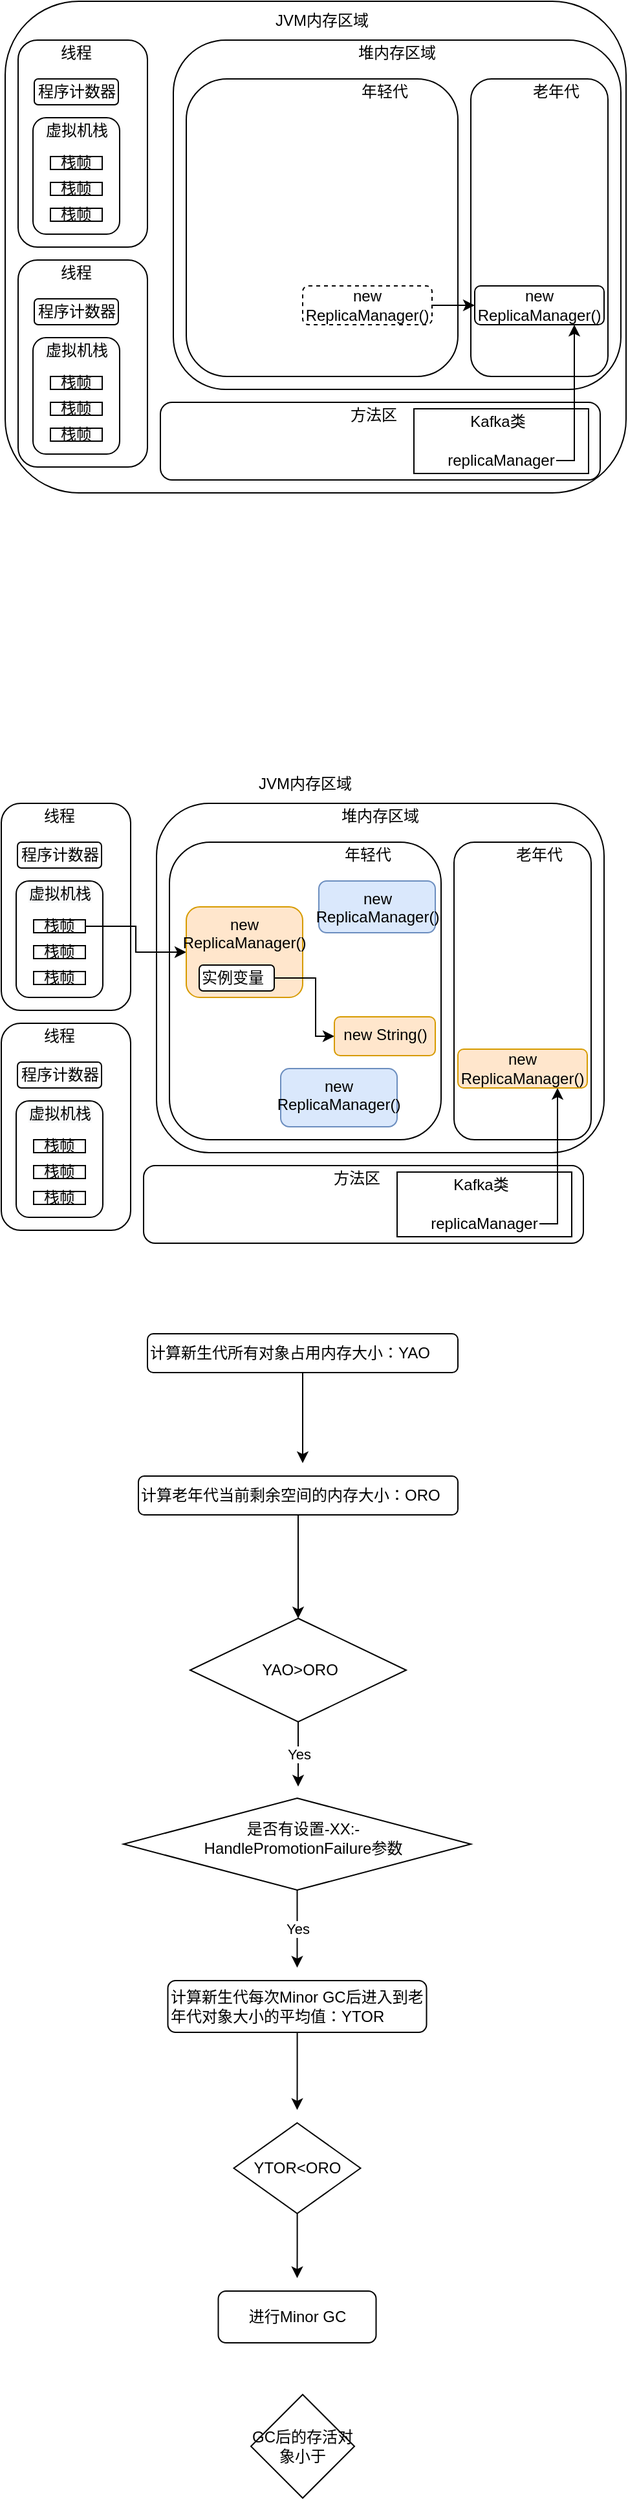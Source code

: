 <mxfile version="14.6.12" type="github">
  <diagram id="3cSUo8mkEh30zOjuuMmQ" name="第 1 页">
    <mxGraphModel dx="818" dy="431" grid="1" gridSize="10" guides="1" tooltips="1" connect="1" arrows="1" fold="1" page="1" pageScale="1" pageWidth="827" pageHeight="1169" math="0" shadow="0">
      <root>
        <mxCell id="0" />
        <mxCell id="1" parent="0" />
        <mxCell id="Jw71TVN6W6FtyC4FtGJe-1" value="" style="rounded=1;whiteSpace=wrap;html=1;" parent="1" vertex="1">
          <mxGeometry x="100" y="320" width="480" height="380" as="geometry" />
        </mxCell>
        <mxCell id="Jw71TVN6W6FtyC4FtGJe-2" value="JVM内存区域" style="text;html=1;strokeColor=none;fillColor=none;align=center;verticalAlign=middle;whiteSpace=wrap;rounded=0;" parent="1" vertex="1">
          <mxGeometry x="300" y="320" width="90" height="30" as="geometry" />
        </mxCell>
        <mxCell id="Jw71TVN6W6FtyC4FtGJe-3" value="" style="rounded=1;whiteSpace=wrap;html=1;" parent="1" vertex="1">
          <mxGeometry x="230" y="350" width="346" height="270" as="geometry" />
        </mxCell>
        <mxCell id="Jw71TVN6W6FtyC4FtGJe-4" value="堆内存区域" style="text;html=1;strokeColor=none;fillColor=none;align=center;verticalAlign=middle;whiteSpace=wrap;rounded=0;" parent="1" vertex="1">
          <mxGeometry x="365" y="350" width="76" height="20" as="geometry" />
        </mxCell>
        <mxCell id="Jw71TVN6W6FtyC4FtGJe-5" value="" style="rounded=1;whiteSpace=wrap;html=1;" parent="1" vertex="1">
          <mxGeometry x="240" y="380" width="210" height="230" as="geometry" />
        </mxCell>
        <mxCell id="Jw71TVN6W6FtyC4FtGJe-6" value="" style="rounded=1;whiteSpace=wrap;html=1;" parent="1" vertex="1">
          <mxGeometry x="460" y="380" width="106" height="230" as="geometry" />
        </mxCell>
        <mxCell id="Jw71TVN6W6FtyC4FtGJe-7" value="年轻代" style="text;html=1;strokeColor=none;fillColor=none;align=center;verticalAlign=middle;whiteSpace=wrap;rounded=0;" parent="1" vertex="1">
          <mxGeometry x="371" y="380" width="45" height="20" as="geometry" />
        </mxCell>
        <mxCell id="Jw71TVN6W6FtyC4FtGJe-8" value="老年代" style="text;html=1;strokeColor=none;fillColor=none;align=center;verticalAlign=middle;whiteSpace=wrap;rounded=0;" parent="1" vertex="1">
          <mxGeometry x="506" y="380" width="40" height="20" as="geometry" />
        </mxCell>
        <mxCell id="Jw71TVN6W6FtyC4FtGJe-9" value="" style="rounded=1;whiteSpace=wrap;html=1;" parent="1" vertex="1">
          <mxGeometry x="220" y="630" width="340" height="60" as="geometry" />
        </mxCell>
        <mxCell id="Jw71TVN6W6FtyC4FtGJe-10" value="" style="rounded=1;whiteSpace=wrap;html=1;" parent="1" vertex="1">
          <mxGeometry x="110" y="350" width="100" height="160" as="geometry" />
        </mxCell>
        <mxCell id="Jw71TVN6W6FtyC4FtGJe-11" value="线程" style="text;html=1;strokeColor=none;fillColor=none;align=center;verticalAlign=middle;whiteSpace=wrap;rounded=0;" parent="1" vertex="1">
          <mxGeometry x="135" y="350" width="40" height="20" as="geometry" />
        </mxCell>
        <mxCell id="Jw71TVN6W6FtyC4FtGJe-12" value="程序计数器" style="rounded=1;whiteSpace=wrap;html=1;" parent="1" vertex="1">
          <mxGeometry x="122.5" y="380" width="65" height="20" as="geometry" />
        </mxCell>
        <mxCell id="Jw71TVN6W6FtyC4FtGJe-13" value="" style="rounded=1;whiteSpace=wrap;html=1;" parent="1" vertex="1">
          <mxGeometry x="121.5" y="410" width="67" height="90" as="geometry" />
        </mxCell>
        <mxCell id="Jw71TVN6W6FtyC4FtGJe-14" value="&#xa;&#xa;&lt;span style=&quot;color: rgb(0, 0, 0); font-family: helvetica; font-size: 12px; font-style: normal; font-weight: 400; letter-spacing: normal; text-align: center; text-indent: 0px; text-transform: none; word-spacing: 0px; background-color: rgb(248, 249, 250); display: inline; float: none;&quot;&gt;虚拟机栈&lt;/span&gt;&#xa;&#xa;" style="text;html=1;strokeColor=none;fillColor=none;align=center;verticalAlign=middle;whiteSpace=wrap;rounded=0;" parent="1" vertex="1">
          <mxGeometry x="128.5" y="410" width="53" height="20" as="geometry" />
        </mxCell>
        <mxCell id="Jw71TVN6W6FtyC4FtGJe-15" value="栈帧" style="rounded=0;whiteSpace=wrap;html=1;" parent="1" vertex="1">
          <mxGeometry x="135" y="440" width="40" height="10" as="geometry" />
        </mxCell>
        <mxCell id="Jw71TVN6W6FtyC4FtGJe-16" value="栈帧" style="rounded=0;whiteSpace=wrap;html=1;" parent="1" vertex="1">
          <mxGeometry x="135" y="460" width="40" height="10" as="geometry" />
        </mxCell>
        <mxCell id="Jw71TVN6W6FtyC4FtGJe-17" value="栈帧" style="rounded=0;whiteSpace=wrap;html=1;" parent="1" vertex="1">
          <mxGeometry x="135" y="480" width="40" height="10" as="geometry" />
        </mxCell>
        <mxCell id="Jw71TVN6W6FtyC4FtGJe-19" value="" style="rounded=1;whiteSpace=wrap;html=1;" parent="1" vertex="1">
          <mxGeometry x="110" y="520" width="100" height="160" as="geometry" />
        </mxCell>
        <mxCell id="Jw71TVN6W6FtyC4FtGJe-20" value="线程" style="text;html=1;strokeColor=none;fillColor=none;align=center;verticalAlign=middle;whiteSpace=wrap;rounded=0;" parent="1" vertex="1">
          <mxGeometry x="135" y="520" width="40" height="20" as="geometry" />
        </mxCell>
        <mxCell id="Jw71TVN6W6FtyC4FtGJe-21" value="程序计数器" style="rounded=1;whiteSpace=wrap;html=1;" parent="1" vertex="1">
          <mxGeometry x="122.5" y="550" width="65" height="20" as="geometry" />
        </mxCell>
        <mxCell id="Jw71TVN6W6FtyC4FtGJe-22" value="" style="rounded=1;whiteSpace=wrap;html=1;" parent="1" vertex="1">
          <mxGeometry x="121.5" y="580" width="67" height="90" as="geometry" />
        </mxCell>
        <mxCell id="Jw71TVN6W6FtyC4FtGJe-23" value="&#xa;&#xa;&lt;span style=&quot;color: rgb(0, 0, 0); font-family: helvetica; font-size: 12px; font-style: normal; font-weight: 400; letter-spacing: normal; text-align: center; text-indent: 0px; text-transform: none; word-spacing: 0px; background-color: rgb(248, 249, 250); display: inline; float: none;&quot;&gt;虚拟机栈&lt;/span&gt;&#xa;&#xa;" style="text;html=1;strokeColor=none;fillColor=none;align=center;verticalAlign=middle;whiteSpace=wrap;rounded=0;" parent="1" vertex="1">
          <mxGeometry x="128.5" y="580" width="53" height="20" as="geometry" />
        </mxCell>
        <mxCell id="Jw71TVN6W6FtyC4FtGJe-24" value="栈帧" style="rounded=0;whiteSpace=wrap;html=1;" parent="1" vertex="1">
          <mxGeometry x="135" y="610" width="40" height="10" as="geometry" />
        </mxCell>
        <mxCell id="Jw71TVN6W6FtyC4FtGJe-25" value="栈帧" style="rounded=0;whiteSpace=wrap;html=1;" parent="1" vertex="1">
          <mxGeometry x="135" y="630" width="40" height="10" as="geometry" />
        </mxCell>
        <mxCell id="Jw71TVN6W6FtyC4FtGJe-26" value="栈帧" style="rounded=0;whiteSpace=wrap;html=1;" parent="1" vertex="1">
          <mxGeometry x="135" y="650" width="40" height="10" as="geometry" />
        </mxCell>
        <mxCell id="Jw71TVN6W6FtyC4FtGJe-27" value="方法区" style="text;html=1;strokeColor=none;fillColor=none;align=center;verticalAlign=middle;whiteSpace=wrap;rounded=0;" parent="1" vertex="1">
          <mxGeometry x="365" y="630" width="40" height="20" as="geometry" />
        </mxCell>
        <mxCell id="Jw71TVN6W6FtyC4FtGJe-28" value="" style="rounded=0;whiteSpace=wrap;html=1;" parent="1" vertex="1">
          <mxGeometry x="416" y="635" width="135" height="50" as="geometry" />
        </mxCell>
        <mxCell id="Jw71TVN6W6FtyC4FtGJe-29" value="Kafka类" style="text;html=1;strokeColor=none;fillColor=none;align=center;verticalAlign=middle;whiteSpace=wrap;rounded=0;" parent="1" vertex="1">
          <mxGeometry x="451" y="635" width="60" height="20" as="geometry" />
        </mxCell>
        <mxCell id="Jw71TVN6W6FtyC4FtGJe-34" style="edgeStyle=orthogonalEdgeStyle;rounded=0;orthogonalLoop=1;jettySize=auto;html=1;" parent="1" source="Jw71TVN6W6FtyC4FtGJe-30" target="Jw71TVN6W6FtyC4FtGJe-33" edge="1">
          <mxGeometry relative="1" as="geometry">
            <Array as="points">
              <mxPoint x="540" y="675" />
            </Array>
          </mxGeometry>
        </mxCell>
        <mxCell id="Jw71TVN6W6FtyC4FtGJe-30" value="replicaManager" style="text;html=1;strokeColor=none;fillColor=none;align=center;verticalAlign=middle;whiteSpace=wrap;rounded=0;" parent="1" vertex="1">
          <mxGeometry x="441" y="665" width="85" height="20" as="geometry" />
        </mxCell>
        <mxCell id="Jw71TVN6W6FtyC4FtGJe-33" value="new &lt;br&gt;ReplicaManager()" style="rounded=1;whiteSpace=wrap;html=1;" parent="1" vertex="1">
          <mxGeometry x="463" y="540" width="100" height="30" as="geometry" />
        </mxCell>
        <mxCell id="Jw71TVN6W6FtyC4FtGJe-36" style="edgeStyle=orthogonalEdgeStyle;rounded=0;orthogonalLoop=1;jettySize=auto;html=1;" parent="1" source="Jw71TVN6W6FtyC4FtGJe-35" target="Jw71TVN6W6FtyC4FtGJe-33" edge="1">
          <mxGeometry relative="1" as="geometry" />
        </mxCell>
        <mxCell id="Jw71TVN6W6FtyC4FtGJe-35" value="new &lt;br&gt;ReplicaManager()" style="rounded=1;whiteSpace=wrap;html=1;dashed=1;" parent="1" vertex="1">
          <mxGeometry x="330" y="540" width="100" height="30" as="geometry" />
        </mxCell>
        <mxCell id="2se0amG7salCB8GQBk9N-1" value="JVM内存区域" style="text;html=1;strokeColor=none;fillColor=none;align=center;verticalAlign=middle;whiteSpace=wrap;rounded=0;" vertex="1" parent="1">
          <mxGeometry x="287" y="910" width="90" height="30" as="geometry" />
        </mxCell>
        <mxCell id="2se0amG7salCB8GQBk9N-2" value="" style="rounded=1;whiteSpace=wrap;html=1;" vertex="1" parent="1">
          <mxGeometry x="217" y="940" width="346" height="270" as="geometry" />
        </mxCell>
        <mxCell id="2se0amG7salCB8GQBk9N-3" value="堆内存区域" style="text;html=1;strokeColor=none;fillColor=none;align=center;verticalAlign=middle;whiteSpace=wrap;rounded=0;" vertex="1" parent="1">
          <mxGeometry x="352" y="940" width="76" height="20" as="geometry" />
        </mxCell>
        <mxCell id="2se0amG7salCB8GQBk9N-4" value="" style="rounded=1;whiteSpace=wrap;html=1;" vertex="1" parent="1">
          <mxGeometry x="227" y="970" width="210" height="230" as="geometry" />
        </mxCell>
        <mxCell id="2se0amG7salCB8GQBk9N-5" value="" style="rounded=1;whiteSpace=wrap;html=1;" vertex="1" parent="1">
          <mxGeometry x="447" y="970" width="106" height="230" as="geometry" />
        </mxCell>
        <mxCell id="2se0amG7salCB8GQBk9N-6" value="年轻代" style="text;html=1;strokeColor=none;fillColor=none;align=center;verticalAlign=middle;whiteSpace=wrap;rounded=0;" vertex="1" parent="1">
          <mxGeometry x="358" y="970" width="45" height="20" as="geometry" />
        </mxCell>
        <mxCell id="2se0amG7salCB8GQBk9N-7" value="老年代" style="text;html=1;strokeColor=none;fillColor=none;align=center;verticalAlign=middle;whiteSpace=wrap;rounded=0;" vertex="1" parent="1">
          <mxGeometry x="493" y="970" width="40" height="20" as="geometry" />
        </mxCell>
        <mxCell id="2se0amG7salCB8GQBk9N-8" value="" style="rounded=1;whiteSpace=wrap;html=1;" vertex="1" parent="1">
          <mxGeometry x="207" y="1220" width="340" height="60" as="geometry" />
        </mxCell>
        <mxCell id="2se0amG7salCB8GQBk9N-9" value="" style="rounded=1;whiteSpace=wrap;html=1;" vertex="1" parent="1">
          <mxGeometry x="97" y="940" width="100" height="160" as="geometry" />
        </mxCell>
        <mxCell id="2se0amG7salCB8GQBk9N-10" value="线程" style="text;html=1;strokeColor=none;fillColor=none;align=center;verticalAlign=middle;whiteSpace=wrap;rounded=0;" vertex="1" parent="1">
          <mxGeometry x="122" y="940" width="40" height="20" as="geometry" />
        </mxCell>
        <mxCell id="2se0amG7salCB8GQBk9N-11" value="程序计数器" style="rounded=1;whiteSpace=wrap;html=1;" vertex="1" parent="1">
          <mxGeometry x="109.5" y="970" width="65" height="20" as="geometry" />
        </mxCell>
        <mxCell id="2se0amG7salCB8GQBk9N-12" value="" style="rounded=1;whiteSpace=wrap;html=1;" vertex="1" parent="1">
          <mxGeometry x="108.5" y="1000" width="67" height="90" as="geometry" />
        </mxCell>
        <mxCell id="2se0amG7salCB8GQBk9N-13" value="&#xa;&#xa;&lt;span style=&quot;color: rgb(0, 0, 0); font-family: helvetica; font-size: 12px; font-style: normal; font-weight: 400; letter-spacing: normal; text-align: center; text-indent: 0px; text-transform: none; word-spacing: 0px; background-color: rgb(248, 249, 250); display: inline; float: none;&quot;&gt;虚拟机栈&lt;/span&gt;&#xa;&#xa;" style="text;html=1;strokeColor=none;fillColor=none;align=center;verticalAlign=middle;whiteSpace=wrap;rounded=0;" vertex="1" parent="1">
          <mxGeometry x="115.5" y="1000" width="53" height="20" as="geometry" />
        </mxCell>
        <mxCell id="2se0amG7salCB8GQBk9N-34" style="edgeStyle=orthogonalEdgeStyle;rounded=0;orthogonalLoop=1;jettySize=auto;html=1;entryX=0;entryY=0.5;entryDx=0;entryDy=0;" edge="1" parent="1" source="2se0amG7salCB8GQBk9N-14" target="2se0amG7salCB8GQBk9N-33">
          <mxGeometry relative="1" as="geometry" />
        </mxCell>
        <mxCell id="2se0amG7salCB8GQBk9N-14" value="栈帧" style="rounded=0;whiteSpace=wrap;html=1;" vertex="1" parent="1">
          <mxGeometry x="122" y="1030" width="40" height="10" as="geometry" />
        </mxCell>
        <mxCell id="2se0amG7salCB8GQBk9N-15" value="栈帧" style="rounded=0;whiteSpace=wrap;html=1;" vertex="1" parent="1">
          <mxGeometry x="122" y="1050" width="40" height="10" as="geometry" />
        </mxCell>
        <mxCell id="2se0amG7salCB8GQBk9N-16" value="栈帧" style="rounded=0;whiteSpace=wrap;html=1;" vertex="1" parent="1">
          <mxGeometry x="122" y="1070" width="40" height="10" as="geometry" />
        </mxCell>
        <mxCell id="2se0amG7salCB8GQBk9N-17" value="" style="rounded=1;whiteSpace=wrap;html=1;" vertex="1" parent="1">
          <mxGeometry x="97" y="1110" width="100" height="160" as="geometry" />
        </mxCell>
        <mxCell id="2se0amG7salCB8GQBk9N-18" value="线程" style="text;html=1;strokeColor=none;fillColor=none;align=center;verticalAlign=middle;whiteSpace=wrap;rounded=0;" vertex="1" parent="1">
          <mxGeometry x="122" y="1110" width="40" height="20" as="geometry" />
        </mxCell>
        <mxCell id="2se0amG7salCB8GQBk9N-19" value="程序计数器" style="rounded=1;whiteSpace=wrap;html=1;" vertex="1" parent="1">
          <mxGeometry x="109.5" y="1140" width="65" height="20" as="geometry" />
        </mxCell>
        <mxCell id="2se0amG7salCB8GQBk9N-20" value="" style="rounded=1;whiteSpace=wrap;html=1;" vertex="1" parent="1">
          <mxGeometry x="108.5" y="1170" width="67" height="90" as="geometry" />
        </mxCell>
        <mxCell id="2se0amG7salCB8GQBk9N-21" value="&#xa;&#xa;&lt;span style=&quot;color: rgb(0, 0, 0); font-family: helvetica; font-size: 12px; font-style: normal; font-weight: 400; letter-spacing: normal; text-align: center; text-indent: 0px; text-transform: none; word-spacing: 0px; background-color: rgb(248, 249, 250); display: inline; float: none;&quot;&gt;虚拟机栈&lt;/span&gt;&#xa;&#xa;" style="text;html=1;strokeColor=none;fillColor=none;align=center;verticalAlign=middle;whiteSpace=wrap;rounded=0;" vertex="1" parent="1">
          <mxGeometry x="115.5" y="1170" width="53" height="20" as="geometry" />
        </mxCell>
        <mxCell id="2se0amG7salCB8GQBk9N-22" value="栈帧" style="rounded=0;whiteSpace=wrap;html=1;" vertex="1" parent="1">
          <mxGeometry x="122" y="1200" width="40" height="10" as="geometry" />
        </mxCell>
        <mxCell id="2se0amG7salCB8GQBk9N-23" value="栈帧" style="rounded=0;whiteSpace=wrap;html=1;" vertex="1" parent="1">
          <mxGeometry x="122" y="1220" width="40" height="10" as="geometry" />
        </mxCell>
        <mxCell id="2se0amG7salCB8GQBk9N-24" value="栈帧" style="rounded=0;whiteSpace=wrap;html=1;" vertex="1" parent="1">
          <mxGeometry x="122" y="1240" width="40" height="10" as="geometry" />
        </mxCell>
        <mxCell id="2se0amG7salCB8GQBk9N-25" value="方法区" style="text;html=1;strokeColor=none;fillColor=none;align=center;verticalAlign=middle;whiteSpace=wrap;rounded=0;" vertex="1" parent="1">
          <mxGeometry x="352" y="1220" width="40" height="20" as="geometry" />
        </mxCell>
        <mxCell id="2se0amG7salCB8GQBk9N-26" value="" style="rounded=0;whiteSpace=wrap;html=1;" vertex="1" parent="1">
          <mxGeometry x="403" y="1225" width="135" height="50" as="geometry" />
        </mxCell>
        <mxCell id="2se0amG7salCB8GQBk9N-27" value="Kafka类" style="text;html=1;strokeColor=none;fillColor=none;align=center;verticalAlign=middle;whiteSpace=wrap;rounded=0;" vertex="1" parent="1">
          <mxGeometry x="438" y="1225" width="60" height="20" as="geometry" />
        </mxCell>
        <mxCell id="2se0amG7salCB8GQBk9N-28" style="edgeStyle=orthogonalEdgeStyle;rounded=0;orthogonalLoop=1;jettySize=auto;html=1;" edge="1" parent="1" source="2se0amG7salCB8GQBk9N-29" target="2se0amG7salCB8GQBk9N-30">
          <mxGeometry relative="1" as="geometry">
            <Array as="points">
              <mxPoint x="527" y="1265" />
            </Array>
          </mxGeometry>
        </mxCell>
        <mxCell id="2se0amG7salCB8GQBk9N-29" value="replicaManager" style="text;html=1;strokeColor=none;fillColor=none;align=center;verticalAlign=middle;whiteSpace=wrap;rounded=0;" vertex="1" parent="1">
          <mxGeometry x="428" y="1255" width="85" height="20" as="geometry" />
        </mxCell>
        <mxCell id="2se0amG7salCB8GQBk9N-30" value="new &lt;br&gt;ReplicaManager()" style="rounded=1;whiteSpace=wrap;html=1;fillColor=#ffe6cc;strokeColor=#d79b00;" vertex="1" parent="1">
          <mxGeometry x="450" y="1130" width="100" height="30" as="geometry" />
        </mxCell>
        <mxCell id="2se0amG7salCB8GQBk9N-33" value="new &lt;br&gt;ReplicaManager()" style="rounded=1;whiteSpace=wrap;html=1;verticalAlign=top;fillColor=#ffe6cc;strokeColor=#d79b00;" vertex="1" parent="1">
          <mxGeometry x="240" y="1020" width="90" height="70" as="geometry" />
        </mxCell>
        <mxCell id="2se0amG7salCB8GQBk9N-37" style="edgeStyle=orthogonalEdgeStyle;rounded=0;orthogonalLoop=1;jettySize=auto;html=1;entryX=0;entryY=0.5;entryDx=0;entryDy=0;" edge="1" parent="1" source="2se0amG7salCB8GQBk9N-35" target="2se0amG7salCB8GQBk9N-36">
          <mxGeometry relative="1" as="geometry">
            <Array as="points">
              <mxPoint x="340" y="1075" />
              <mxPoint x="340" y="1120" />
            </Array>
          </mxGeometry>
        </mxCell>
        <mxCell id="2se0amG7salCB8GQBk9N-35" value="实例变量" style="rounded=1;whiteSpace=wrap;html=1;align=left;" vertex="1" parent="1">
          <mxGeometry x="250" y="1065" width="58" height="20" as="geometry" />
        </mxCell>
        <mxCell id="2se0amG7salCB8GQBk9N-36" value="new&amp;nbsp;String()" style="rounded=1;whiteSpace=wrap;html=1;verticalAlign=top;fillColor=#ffe6cc;strokeColor=#d79b00;" vertex="1" parent="1">
          <mxGeometry x="354.5" y="1105" width="78" height="30" as="geometry" />
        </mxCell>
        <mxCell id="2se0amG7salCB8GQBk9N-38" value="new &lt;br&gt;ReplicaManager()" style="rounded=1;whiteSpace=wrap;html=1;verticalAlign=top;fillColor=#dae8fc;strokeColor=#6c8ebf;" vertex="1" parent="1">
          <mxGeometry x="342.5" y="1000" width="90" height="40" as="geometry" />
        </mxCell>
        <mxCell id="2se0amG7salCB8GQBk9N-39" value="new &lt;br&gt;ReplicaManager()" style="rounded=1;whiteSpace=wrap;html=1;verticalAlign=top;fillColor=#dae8fc;strokeColor=#6c8ebf;" vertex="1" parent="1">
          <mxGeometry x="313" y="1145" width="90" height="45" as="geometry" />
        </mxCell>
        <mxCell id="2se0amG7salCB8GQBk9N-45" style="edgeStyle=orthogonalEdgeStyle;rounded=0;orthogonalLoop=1;jettySize=auto;html=1;" edge="1" parent="1" source="2se0amG7salCB8GQBk9N-40">
          <mxGeometry relative="1" as="geometry">
            <mxPoint x="330" y="1450" as="targetPoint" />
          </mxGeometry>
        </mxCell>
        <mxCell id="2se0amG7salCB8GQBk9N-40" value="计算新生代所有对象占用内存大小：YAO" style="rounded=1;whiteSpace=wrap;html=1;align=left;" vertex="1" parent="1">
          <mxGeometry x="210" y="1350" width="240" height="30" as="geometry" />
        </mxCell>
        <mxCell id="2se0amG7salCB8GQBk9N-47" style="edgeStyle=orthogonalEdgeStyle;rounded=0;orthogonalLoop=1;jettySize=auto;html=1;entryX=0.5;entryY=0;entryDx=0;entryDy=0;" edge="1" parent="1" source="2se0amG7salCB8GQBk9N-41" target="2se0amG7salCB8GQBk9N-43">
          <mxGeometry relative="1" as="geometry" />
        </mxCell>
        <mxCell id="2se0amG7salCB8GQBk9N-41" value="计算老年代当前剩余空间的内存大小：ORO" style="rounded=1;whiteSpace=wrap;html=1;align=left;" vertex="1" parent="1">
          <mxGeometry x="203" y="1460" width="247" height="30" as="geometry" />
        </mxCell>
        <mxCell id="2se0amG7salCB8GQBk9N-56" value="Yes" style="edgeStyle=orthogonalEdgeStyle;rounded=0;orthogonalLoop=1;jettySize=auto;html=1;" edge="1" parent="1" source="2se0amG7salCB8GQBk9N-43">
          <mxGeometry relative="1" as="geometry">
            <mxPoint x="326.5" y="1700" as="targetPoint" />
          </mxGeometry>
        </mxCell>
        <mxCell id="2se0amG7salCB8GQBk9N-43" value="" style="rhombus;whiteSpace=wrap;html=1;align=left;" vertex="1" parent="1">
          <mxGeometry x="243" y="1570" width="167" height="80" as="geometry" />
        </mxCell>
        <mxCell id="2se0amG7salCB8GQBk9N-46" value="YAO&amp;gt;ORO" style="text;html=1;strokeColor=none;fillColor=none;align=center;verticalAlign=middle;whiteSpace=wrap;rounded=0;" vertex="1" parent="1">
          <mxGeometry x="307.5" y="1600" width="40" height="20" as="geometry" />
        </mxCell>
        <mxCell id="2se0amG7salCB8GQBk9N-58" style="edgeStyle=orthogonalEdgeStyle;rounded=0;orthogonalLoop=1;jettySize=auto;html=1;" edge="1" parent="1" source="2se0amG7salCB8GQBk9N-48">
          <mxGeometry relative="1" as="geometry">
            <mxPoint x="325.75" y="1950" as="targetPoint" />
          </mxGeometry>
        </mxCell>
        <mxCell id="2se0amG7salCB8GQBk9N-48" value="计算新生代每次Minor&amp;nbsp;GC后进入到老年代对象大小的平均值：YTOR" style="rounded=1;whiteSpace=wrap;html=1;align=left;" vertex="1" parent="1">
          <mxGeometry x="225.75" y="1850" width="200" height="40" as="geometry" />
        </mxCell>
        <mxCell id="2se0amG7salCB8GQBk9N-59" style="edgeStyle=orthogonalEdgeStyle;rounded=0;orthogonalLoop=1;jettySize=auto;html=1;" edge="1" parent="1" source="2se0amG7salCB8GQBk9N-50">
          <mxGeometry relative="1" as="geometry">
            <mxPoint x="325.75" y="2080" as="targetPoint" />
          </mxGeometry>
        </mxCell>
        <mxCell id="2se0amG7salCB8GQBk9N-50" value="YTOR&amp;lt;ORO" style="rhombus;whiteSpace=wrap;html=1;align=center;" vertex="1" parent="1">
          <mxGeometry x="276.75" y="1960" width="98" height="70" as="geometry" />
        </mxCell>
        <mxCell id="2se0amG7salCB8GQBk9N-57" value="Yes" style="edgeStyle=orthogonalEdgeStyle;rounded=0;orthogonalLoop=1;jettySize=auto;html=1;" edge="1" parent="1" source="2se0amG7salCB8GQBk9N-52">
          <mxGeometry relative="1" as="geometry">
            <mxPoint x="325.75" y="1840" as="targetPoint" />
          </mxGeometry>
        </mxCell>
        <mxCell id="2se0amG7salCB8GQBk9N-52" value="" style="rhombus;whiteSpace=wrap;html=1;align=left;" vertex="1" parent="1">
          <mxGeometry x="191.5" y="1709" width="268.5" height="71" as="geometry" />
        </mxCell>
        <mxCell id="2se0amG7salCB8GQBk9N-53" value="是否有设置-XX:-HandlePromotionFailure参数" style="text;html=1;strokeColor=none;fillColor=none;align=center;verticalAlign=middle;whiteSpace=wrap;rounded=0;" vertex="1" parent="1">
          <mxGeometry x="245.5" y="1720" width="169" height="40" as="geometry" />
        </mxCell>
        <mxCell id="2se0amG7salCB8GQBk9N-60" value="进行Minor&amp;nbsp;GC" style="rounded=1;whiteSpace=wrap;html=1;align=center;" vertex="1" parent="1">
          <mxGeometry x="264.75" y="2090" width="122" height="40" as="geometry" />
        </mxCell>
        <mxCell id="2se0amG7salCB8GQBk9N-61" value="GC后的存活对象小于" style="rhombus;whiteSpace=wrap;html=1;align=center;" vertex="1" parent="1">
          <mxGeometry x="290" y="2170" width="80" height="80" as="geometry" />
        </mxCell>
      </root>
    </mxGraphModel>
  </diagram>
</mxfile>
